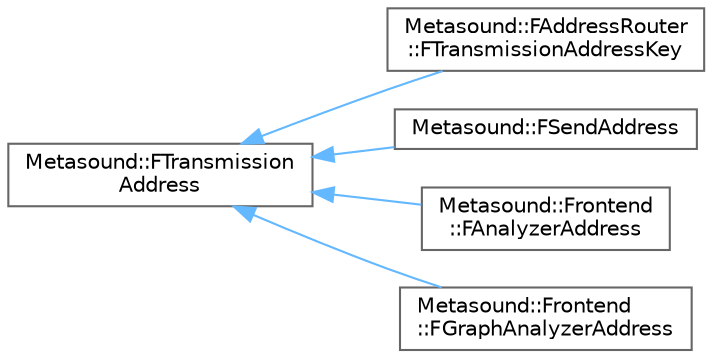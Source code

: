 digraph "Graphical Class Hierarchy"
{
 // INTERACTIVE_SVG=YES
 // LATEX_PDF_SIZE
  bgcolor="transparent";
  edge [fontname=Helvetica,fontsize=10,labelfontname=Helvetica,labelfontsize=10];
  node [fontname=Helvetica,fontsize=10,shape=box,height=0.2,width=0.4];
  rankdir="LR";
  Node0 [id="Node000000",label="Metasound::FTransmission\lAddress",height=0.2,width=0.4,color="grey40", fillcolor="white", style="filled",URL="$db/db2/classMetasound_1_1FTransmissionAddress.html",tooltip="A FTranmissionAddress acts as a identifier for a data channel shared by one or more senders and or re..."];
  Node0 -> Node1 [id="edge5743_Node000000_Node000001",dir="back",color="steelblue1",style="solid",tooltip=" "];
  Node1 [id="Node000001",label="Metasound::FAddressRouter\l::FTransmissionAddressKey",height=0.2,width=0.4,color="grey40", fillcolor="white", style="filled",URL="$d8/daa/classMetasound_1_1FAddressRouter_1_1FTransmissionAddressKey.html",tooltip=" "];
  Node0 -> Node2 [id="edge5744_Node000000_Node000002",dir="back",color="steelblue1",style="solid",tooltip=" "];
  Node2 [id="Node000002",label="Metasound::FSendAddress",height=0.2,width=0.4,color="grey40", fillcolor="white", style="filled",URL="$d5/dc0/classMetasound_1_1FSendAddress.html",tooltip="FSendAddress is used as a addressing system for MetaSound Send nodes, Recieve nodes and MetaSound scr..."];
  Node0 -> Node3 [id="edge5745_Node000000_Node000003",dir="back",color="steelblue1",style="solid",tooltip=" "];
  Node3 [id="Node000003",label="Metasound::Frontend\l::FAnalyzerAddress",height=0.2,width=0.4,color="grey40", fillcolor="white", style="filled",URL="$d1/d66/classMetasound_1_1Frontend_1_1FAnalyzerAddress.html",tooltip=" "];
  Node0 -> Node4 [id="edge5746_Node000000_Node000004",dir="back",color="steelblue1",style="solid",tooltip=" "];
  Node4 [id="Node000004",label="Metasound::Frontend\l::FGraphAnalyzerAddress",height=0.2,width=0.4,color="grey40", fillcolor="white", style="filled",URL="$d8/d24/classMetasound_1_1Frontend_1_1FGraphAnalyzerAddress.html",tooltip=" "];
}
